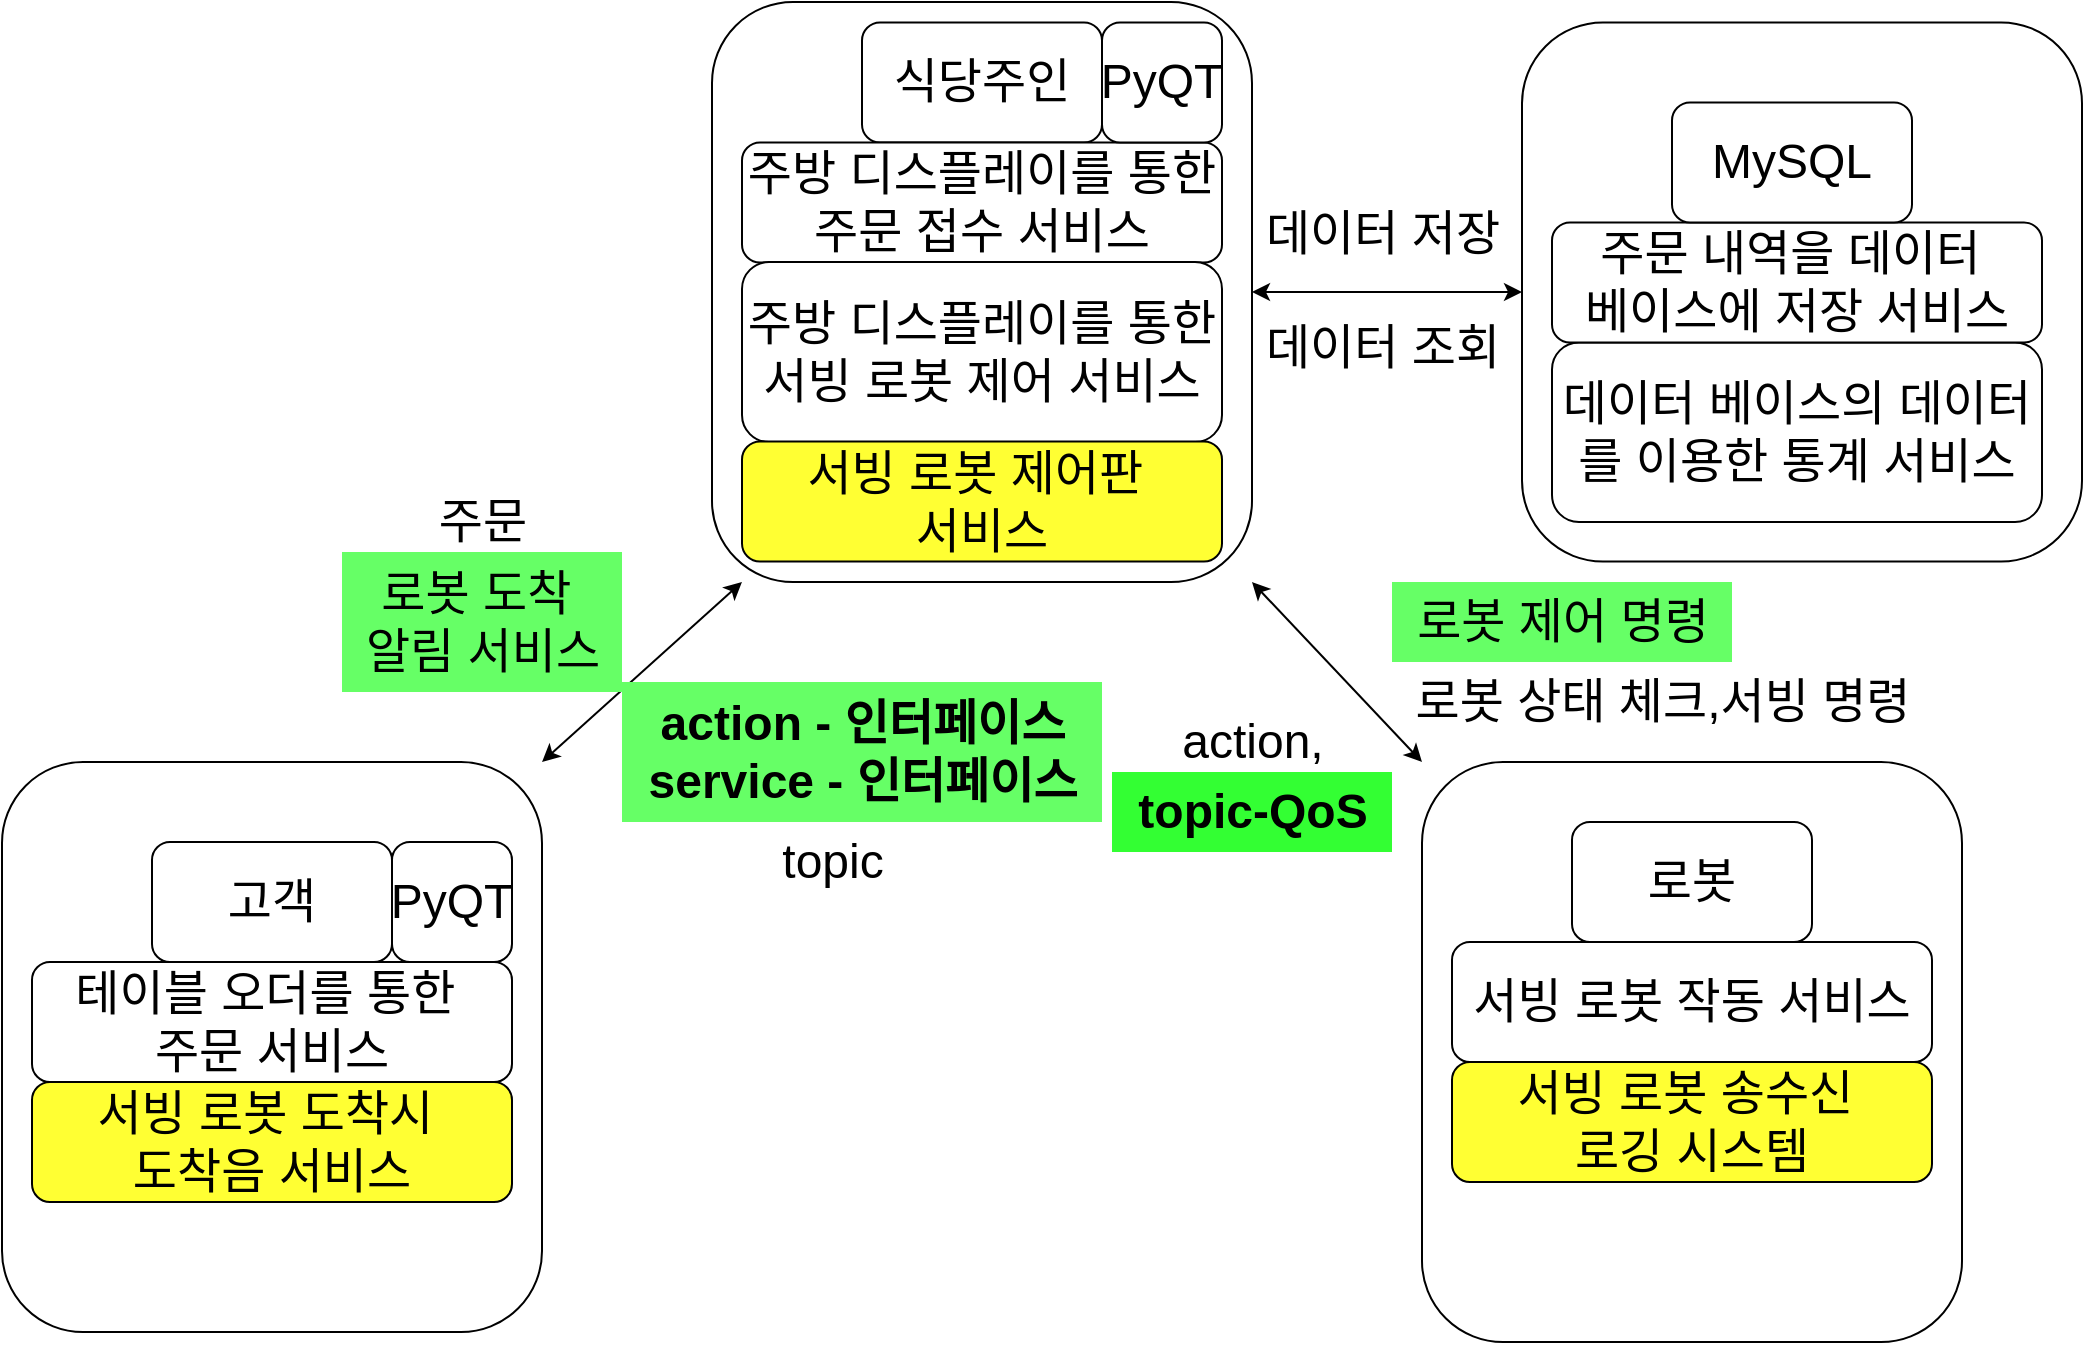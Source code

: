 <mxfile version="26.0.10">
  <diagram name="페이지-1" id="dm3RD0aNbg_HgHfVLx_N">
    <mxGraphModel dx="1518" dy="655" grid="1" gridSize="10" guides="1" tooltips="1" connect="1" arrows="1" fold="1" page="1" pageScale="1" pageWidth="827" pageHeight="1169" math="0" shadow="0">
      <root>
        <mxCell id="0" />
        <mxCell id="1" parent="0" />
        <mxCell id="pQDFSpA3OtjcjJHHEt3n-18" value="" style="rounded=1;whiteSpace=wrap;html=1;" parent="1" vertex="1">
          <mxGeometry x="770" y="290.25" width="280" height="269.5" as="geometry" />
        </mxCell>
        <mxCell id="pQDFSpA3OtjcjJHHEt3n-17" value="" style="rounded=1;whiteSpace=wrap;html=1;" parent="1" vertex="1">
          <mxGeometry x="720" y="660" width="270" height="290" as="geometry" />
        </mxCell>
        <mxCell id="pQDFSpA3OtjcjJHHEt3n-16" value="" style="rounded=1;whiteSpace=wrap;html=1;" parent="1" vertex="1">
          <mxGeometry x="10" y="660" width="270" height="285" as="geometry" />
        </mxCell>
        <mxCell id="pQDFSpA3OtjcjJHHEt3n-15" value="" style="rounded=1;whiteSpace=wrap;html=1;" parent="1" vertex="1">
          <mxGeometry x="365" y="280" width="270" height="290" as="geometry" />
        </mxCell>
        <mxCell id="pQDFSpA3OtjcjJHHEt3n-2" value="&lt;font style=&quot;font-size: 24px;&quot;&gt;고객&lt;/font&gt;" style="rounded=1;whiteSpace=wrap;html=1;" parent="1" vertex="1">
          <mxGeometry x="85" y="700" width="120" height="60" as="geometry" />
        </mxCell>
        <mxCell id="pQDFSpA3OtjcjJHHEt3n-3" value="&lt;font style=&quot;font-size: 24px;&quot;&gt;식당주인&lt;/font&gt;" style="rounded=1;whiteSpace=wrap;html=1;" parent="1" vertex="1">
          <mxGeometry x="440" y="290.25" width="120" height="60" as="geometry" />
        </mxCell>
        <mxCell id="pQDFSpA3OtjcjJHHEt3n-4" value="&lt;font style=&quot;font-size: 24px;&quot;&gt;로봇&lt;/font&gt;" style="rounded=1;whiteSpace=wrap;html=1;" parent="1" vertex="1">
          <mxGeometry x="795" y="690" width="120" height="60" as="geometry" />
        </mxCell>
        <mxCell id="pQDFSpA3OtjcjJHHEt3n-5" value="&lt;font style=&quot;font-size: 24px;&quot;&gt;테이블 오더를 통한&amp;nbsp;&lt;/font&gt;&lt;div&gt;&lt;font style=&quot;font-size: 24px;&quot;&gt;주문 서비스&lt;/font&gt;&lt;/div&gt;" style="rounded=1;whiteSpace=wrap;html=1;" parent="1" vertex="1">
          <mxGeometry x="25" y="760" width="240" height="60" as="geometry" />
        </mxCell>
        <mxCell id="pQDFSpA3OtjcjJHHEt3n-6" value="&lt;font style=&quot;font-size: 24px;&quot;&gt;주방 디스플레이를 통한 주문 접수 서비스&lt;/font&gt;" style="rounded=1;whiteSpace=wrap;html=1;" parent="1" vertex="1">
          <mxGeometry x="380" y="350.25" width="240" height="60" as="geometry" />
        </mxCell>
        <mxCell id="pQDFSpA3OtjcjJHHEt3n-7" value="&lt;font style=&quot;font-size: 24px;&quot;&gt;주방 디스플레이를 통한 서빙 로봇 제어 서비스&lt;/font&gt;" style="rounded=1;whiteSpace=wrap;html=1;" parent="1" vertex="1">
          <mxGeometry x="380" y="410" width="240" height="90" as="geometry" />
        </mxCell>
        <mxCell id="pQDFSpA3OtjcjJHHEt3n-9" value="&lt;font style=&quot;font-size: 24px;&quot;&gt;서빙 로봇 도착시&amp;nbsp;&lt;/font&gt;&lt;div&gt;&lt;font style=&quot;font-size: 24px;&quot;&gt;도착음 서비스&lt;/font&gt;&lt;/div&gt;" style="rounded=1;whiteSpace=wrap;html=1;fillColor=#FFFF33;" parent="1" vertex="1">
          <mxGeometry x="25" y="820" width="240" height="60" as="geometry" />
        </mxCell>
        <mxCell id="pQDFSpA3OtjcjJHHEt3n-10" value="&lt;font style=&quot;font-size: 24px;&quot;&gt;데이터 베이스의 데이터를 이용한 통계 서비스&lt;/font&gt;" style="rounded=1;whiteSpace=wrap;html=1;" parent="1" vertex="1">
          <mxGeometry x="785" y="450.25" width="245" height="89.75" as="geometry" />
        </mxCell>
        <mxCell id="pQDFSpA3OtjcjJHHEt3n-11" value="&lt;font style=&quot;font-size: 24px;&quot;&gt;서빙 로봇 제어판&amp;nbsp;&lt;/font&gt;&lt;div&gt;&lt;font style=&quot;font-size: 24px;&quot;&gt;서비스&lt;/font&gt;&lt;/div&gt;" style="rounded=1;whiteSpace=wrap;html=1;fillColor=#FFFF33;" parent="1" vertex="1">
          <mxGeometry x="380" y="499.75" width="240" height="60" as="geometry" />
        </mxCell>
        <mxCell id="pQDFSpA3OtjcjJHHEt3n-12" value="&lt;font style=&quot;font-size: 24px;&quot;&gt;주문 내역을 데이터&amp;nbsp;&lt;/font&gt;&lt;div&gt;&lt;font style=&quot;font-size: 24px;&quot;&gt;베이스에 저장 서비스&lt;/font&gt;&lt;/div&gt;" style="rounded=1;whiteSpace=wrap;html=1;" parent="1" vertex="1">
          <mxGeometry x="785" y="390.25" width="245" height="60" as="geometry" />
        </mxCell>
        <mxCell id="pQDFSpA3OtjcjJHHEt3n-13" value="&lt;font style=&quot;font-size: 24px;&quot;&gt;서빙 로봇 작동 서비스&lt;/font&gt;" style="rounded=1;whiteSpace=wrap;html=1;" parent="1" vertex="1">
          <mxGeometry x="735" y="750" width="240" height="60" as="geometry" />
        </mxCell>
        <mxCell id="pQDFSpA3OtjcjJHHEt3n-14" value="&lt;font style=&quot;font-size: 24px;&quot;&gt;MySQL&lt;/font&gt;" style="rounded=1;whiteSpace=wrap;html=1;" parent="1" vertex="1">
          <mxGeometry x="845" y="330.25" width="120" height="60" as="geometry" />
        </mxCell>
        <mxCell id="pQDFSpA3OtjcjJHHEt3n-19" value="" style="endArrow=classic;startArrow=classic;html=1;rounded=0;entryX=0;entryY=0.5;entryDx=0;entryDy=0;" parent="1" source="pQDFSpA3OtjcjJHHEt3n-15" target="pQDFSpA3OtjcjJHHEt3n-18" edge="1">
          <mxGeometry width="50" height="50" relative="1" as="geometry">
            <mxPoint x="460" y="250" as="sourcePoint" />
            <mxPoint x="510" y="200" as="targetPoint" />
          </mxGeometry>
        </mxCell>
        <mxCell id="pQDFSpA3OtjcjJHHEt3n-20" value="" style="endArrow=classic;startArrow=classic;html=1;rounded=0;exitX=1;exitY=0;exitDx=0;exitDy=0;" parent="1" source="pQDFSpA3OtjcjJHHEt3n-16" edge="1">
          <mxGeometry width="50" height="50" relative="1" as="geometry">
            <mxPoint x="320" y="620" as="sourcePoint" />
            <mxPoint x="380" y="570" as="targetPoint" />
          </mxGeometry>
        </mxCell>
        <mxCell id="pQDFSpA3OtjcjJHHEt3n-21" value="" style="endArrow=classic;startArrow=classic;html=1;rounded=0;entryX=1;entryY=1;entryDx=0;entryDy=0;exitX=0;exitY=0;exitDx=0;exitDy=0;" parent="1" source="pQDFSpA3OtjcjJHHEt3n-17" target="pQDFSpA3OtjcjJHHEt3n-15" edge="1">
          <mxGeometry width="50" height="50" relative="1" as="geometry">
            <mxPoint x="400" y="700" as="sourcePoint" />
            <mxPoint x="450" y="650" as="targetPoint" />
          </mxGeometry>
        </mxCell>
        <mxCell id="pQDFSpA3OtjcjJHHEt3n-22" value="&lt;font style=&quot;font-size: 24px;&quot;&gt;데이터 저장&lt;/font&gt;&lt;div&gt;&lt;br&gt;&lt;/div&gt;" style="text;html=1;align=center;verticalAlign=middle;resizable=0;points=[];autosize=1;strokeColor=none;fillColor=none;" parent="1" vertex="1">
          <mxGeometry x="630" y="373" width="140" height="60" as="geometry" />
        </mxCell>
        <mxCell id="pQDFSpA3OtjcjJHHEt3n-23" value="&lt;font style=&quot;font-size: 24px;&quot;&gt;주문&lt;/font&gt;" style="text;html=1;align=center;verticalAlign=middle;resizable=0;points=[];autosize=1;strokeColor=none;fillColor=none;" parent="1" vertex="1">
          <mxGeometry x="215" y="520" width="70" height="40" as="geometry" />
        </mxCell>
        <mxCell id="pQDFSpA3OtjcjJHHEt3n-24" value="&lt;font style=&quot;font-size: 24px;&quot;&gt;action,&lt;/font&gt;" style="text;html=1;align=center;verticalAlign=middle;resizable=0;points=[];autosize=1;strokeColor=none;fillColor=none;" parent="1" vertex="1">
          <mxGeometry x="590" y="630" width="90" height="40" as="geometry" />
        </mxCell>
        <mxCell id="pQDFSpA3OtjcjJHHEt3n-25" value="&lt;font style=&quot;font-size: 24px;&quot;&gt;PyQT&lt;/font&gt;" style="rounded=1;whiteSpace=wrap;html=1;" parent="1" vertex="1">
          <mxGeometry x="560" y="290.25" width="60" height="60" as="geometry" />
        </mxCell>
        <mxCell id="pQDFSpA3OtjcjJHHEt3n-26" value="&lt;font style=&quot;font-size: 24px;&quot;&gt;PyQT&lt;/font&gt;" style="rounded=1;whiteSpace=wrap;html=1;" parent="1" vertex="1">
          <mxGeometry x="205" y="700" width="60" height="60" as="geometry" />
        </mxCell>
        <mxCell id="pQDFSpA3OtjcjJHHEt3n-27" value="&lt;font style=&quot;font-size: 24px;&quot;&gt;&lt;br&gt;로봇 상태 체크,서빙 명령&lt;/font&gt;" style="text;html=1;align=center;verticalAlign=middle;resizable=0;points=[];autosize=1;strokeColor=none;fillColor=none;" parent="1" vertex="1">
          <mxGeometry x="705" y="580" width="270" height="70" as="geometry" />
        </mxCell>
        <mxCell id="pQDFSpA3OtjcjJHHEt3n-28" value="&lt;b&gt;&lt;font style=&quot;font-size: 24px;&quot;&gt;action - 인터페이스&lt;br&gt;service - 인터페이스&lt;/font&gt;&lt;/b&gt;" style="text;html=1;align=center;verticalAlign=middle;resizable=0;points=[];autosize=1;strokeColor=none;fillColor=#66FF66;" parent="1" vertex="1">
          <mxGeometry x="320" y="620" width="240" height="70" as="geometry" />
        </mxCell>
        <mxCell id="pQDFSpA3OtjcjJHHEt3n-29" value="&lt;font style=&quot;font-size: 24px;&quot;&gt;topic&lt;/font&gt;" style="text;html=1;align=center;verticalAlign=middle;resizable=0;points=[];autosize=1;strokeColor=none;fillColor=none;" parent="1" vertex="1">
          <mxGeometry x="390" y="690" width="70" height="40" as="geometry" />
        </mxCell>
        <mxCell id="pQDFSpA3OtjcjJHHEt3n-30" value="&lt;b&gt;&lt;font style=&quot;font-size: 24px;&quot;&gt;topic-QoS&lt;/font&gt;&lt;/b&gt;" style="text;html=1;align=center;verticalAlign=middle;resizable=0;points=[];autosize=1;strokeColor=none;fillColor=#33FF33;" parent="1" vertex="1">
          <mxGeometry x="565" y="665" width="140" height="40" as="geometry" />
        </mxCell>
        <mxCell id="pQDFSpA3OtjcjJHHEt3n-31" value="&lt;font style=&quot;font-size: 24px;&quot;&gt;서빙 로봇 송수신&amp;nbsp;&lt;/font&gt;&lt;div&gt;&lt;font style=&quot;font-size: 24px;&quot;&gt;로깅 시스템&lt;/font&gt;&lt;/div&gt;" style="rounded=1;whiteSpace=wrap;html=1;fillColor=#FFFF33;" parent="1" vertex="1">
          <mxGeometry x="735" y="810" width="240" height="60" as="geometry" />
        </mxCell>
        <mxCell id="pQDFSpA3OtjcjJHHEt3n-32" value="&lt;font style=&quot;font-size: 24px;&quot;&gt;로봇 도착&amp;nbsp;&lt;/font&gt;&lt;div&gt;&lt;font style=&quot;font-size: 24px;&quot;&gt;알림 서비스&lt;/font&gt;&lt;/div&gt;" style="text;html=1;align=center;verticalAlign=middle;resizable=0;points=[];autosize=1;strokeColor=none;fillColor=#66FF66;" parent="1" vertex="1">
          <mxGeometry x="180" y="555" width="140" height="70" as="geometry" />
        </mxCell>
        <mxCell id="pQDFSpA3OtjcjJHHEt3n-33" value="&lt;span style=&quot;font-size: 24px;&quot;&gt;로봇 제어 명령&lt;/span&gt;" style="text;html=1;align=center;verticalAlign=middle;resizable=0;points=[];autosize=1;strokeColor=none;fillColor=#66FF66;" parent="1" vertex="1">
          <mxGeometry x="705" y="570" width="170" height="40" as="geometry" />
        </mxCell>
        <mxCell id="pQDFSpA3OtjcjJHHEt3n-35" value="&lt;font style=&quot;font-size: 24px;&quot;&gt;데이터 조회&lt;/font&gt;" style="text;html=1;align=center;verticalAlign=middle;resizable=0;points=[];autosize=1;strokeColor=none;fillColor=none;" parent="1" vertex="1">
          <mxGeometry x="630" y="433" width="140" height="40" as="geometry" />
        </mxCell>
      </root>
    </mxGraphModel>
  </diagram>
</mxfile>
